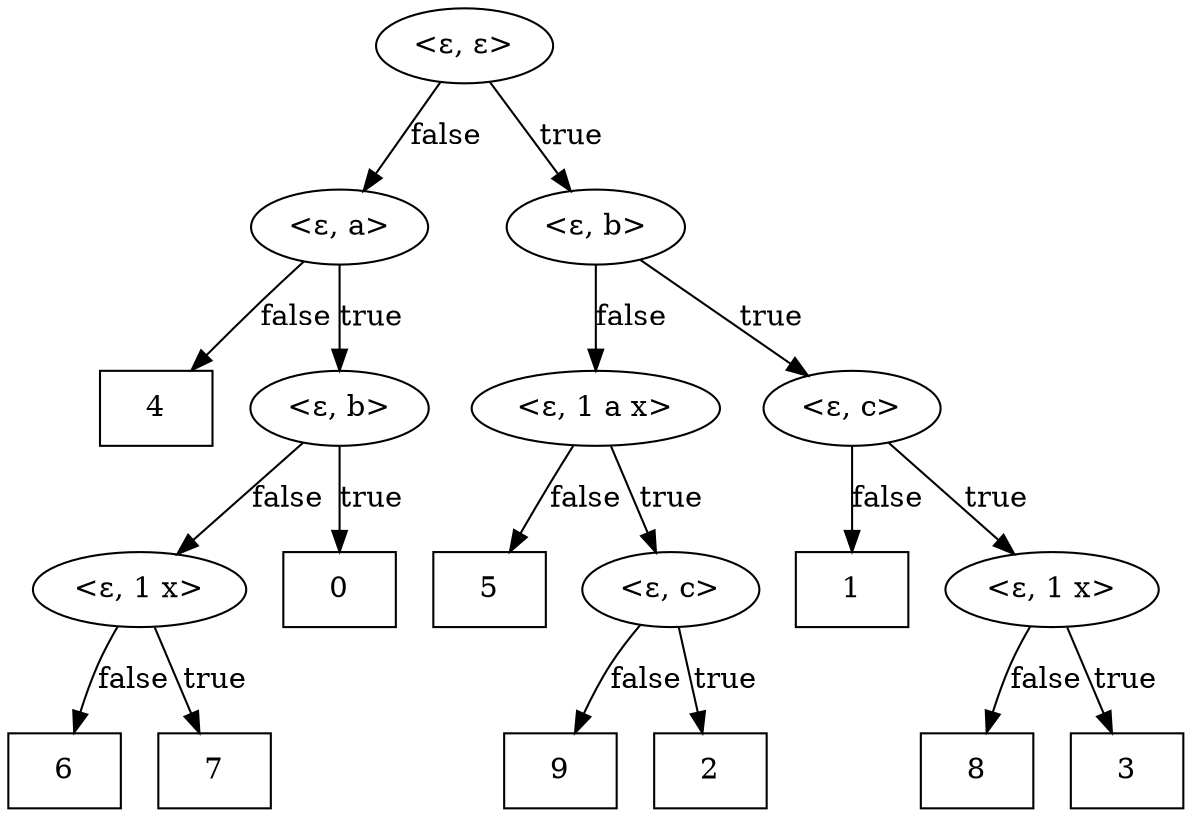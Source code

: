 digraph g {

	s0 [shape="oval" label="<ε, ε>"];
	s1 [shape="oval" label="<ε, a>"];
	s2 [shape="box" label="4"];
	s3 [shape="oval" label="<ε, b>"];
	s4 [shape="oval" label="<ε, 1 x>"];
	s5 [shape="box" label="6"];
	s6 [shape="box" label="7"];
	s7 [shape="box" label="0"];
	s8 [shape="oval" label="<ε, b>"];
	s9 [shape="oval" label="<ε, 1 a x>"];
	s10 [shape="box" label="5"];
	s11 [shape="oval" label="<ε, c>"];
	s12 [shape="box" label="9"];
	s13 [shape="box" label="2"];
	s14 [shape="oval" label="<ε, c>"];
	s15 [shape="box" label="1"];
	s16 [shape="oval" label="<ε, 1 x>"];
	s17 [shape="box" label="8"];
	s18 [shape="box" label="3"];
	s0 -> s1 [label="false"];
	s0 -> s8 [label="true"];
	s1 -> s2 [label="false"];
	s1 -> s3 [label="true"];
	s3 -> s4 [label="false"];
	s3 -> s7 [label="true"];
	s4 -> s5 [label="false"];
	s4 -> s6 [label="true"];
	s8 -> s9 [label="false"];
	s8 -> s14 [label="true"];
	s9 -> s10 [label="false"];
	s9 -> s11 [label="true"];
	s11 -> s12 [label="false"];
	s11 -> s13 [label="true"];
	s14 -> s15 [label="false"];
	s14 -> s16 [label="true"];
	s16 -> s17 [label="false"];
	s16 -> s18 [label="true"];

}
